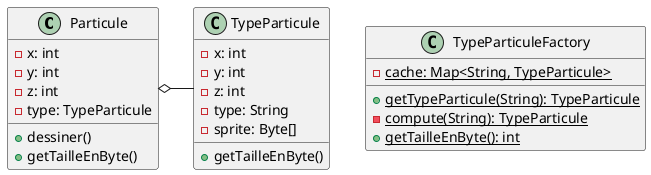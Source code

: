 @startuml Flyweigth

class Particule {
    - x: int
    - y: int
    - z: int
    - type: TypeParticule
    + dessiner()
    + getTailleEnByte()
}

class TypeParticule {
    - x: int
    - y: int
    - z: int
    - type: String
    - sprite: Byte[]
    + getTailleEnByte()
}

class TypeParticuleFactory {
    {static} - cache: Map<String, TypeParticule>
    {static} + getTypeParticule(String): TypeParticule
    {static} - compute(String): TypeParticule
    {static} + getTailleEnByte(): int
}

Particule o-right- TypeParticule

@enduml
